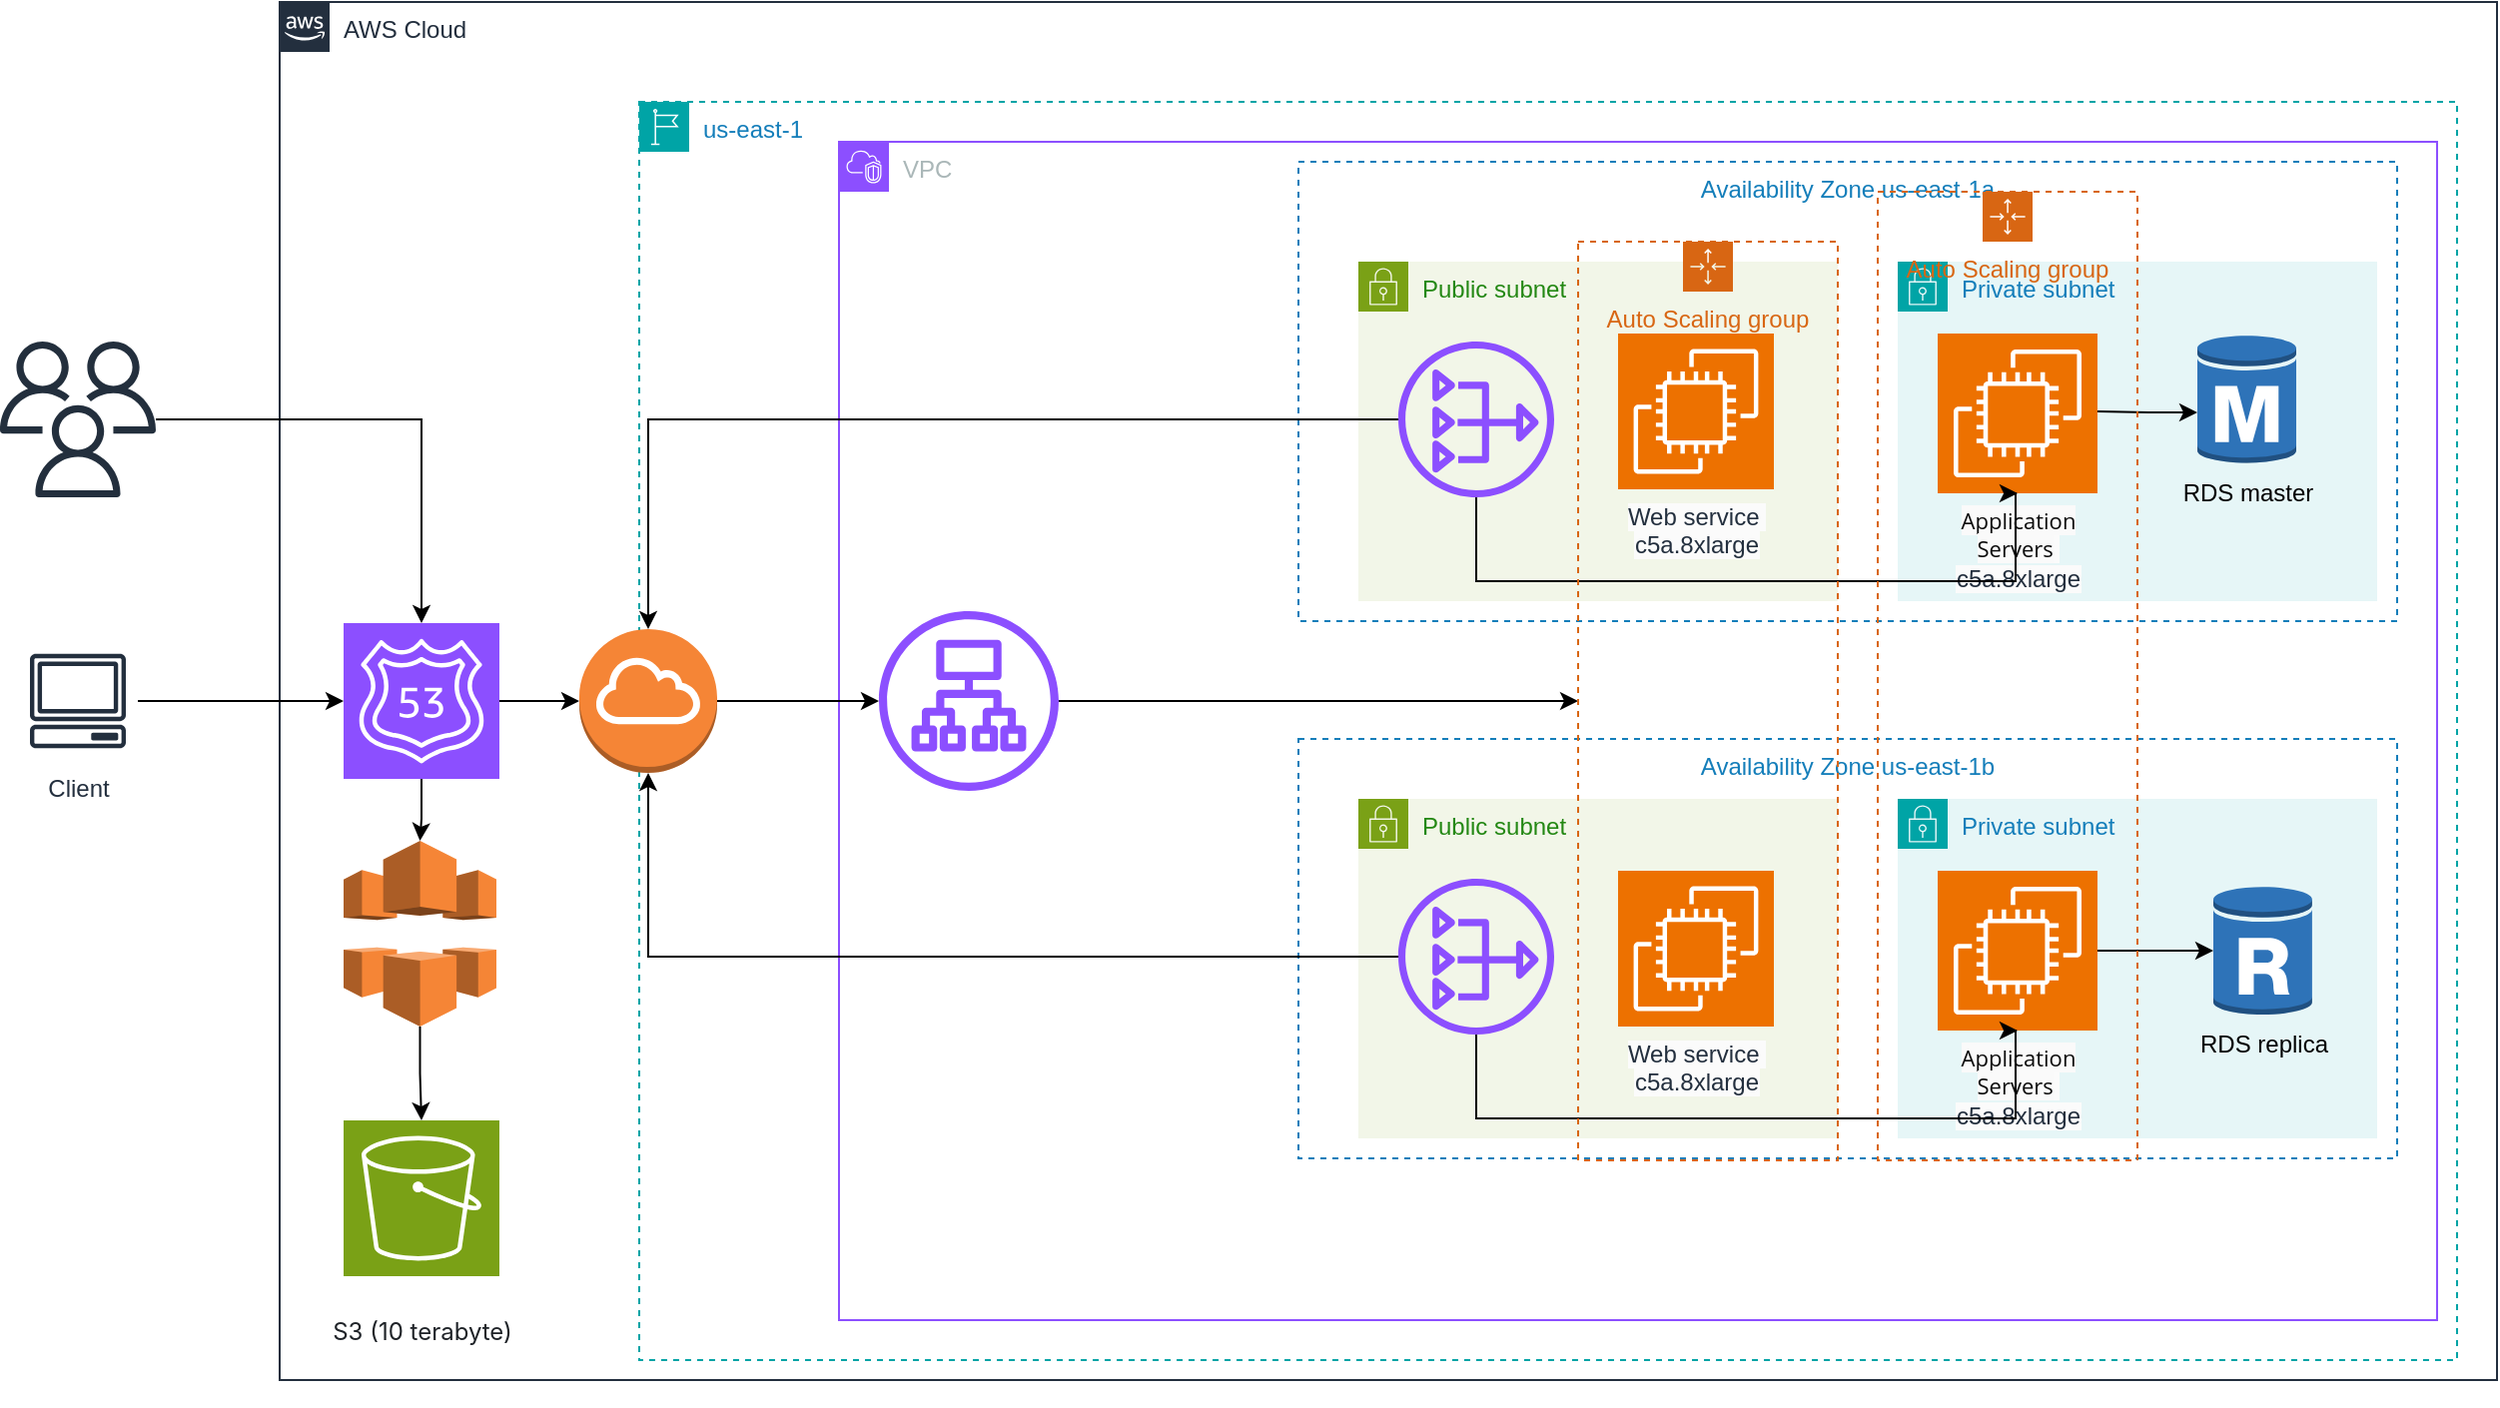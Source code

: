 <mxfile version="24.5.5" type="device">
  <diagram id="Ht1M8jgEwFfnCIfOTk4-" name="Page-1">
    <mxGraphModel dx="1434" dy="926" grid="1" gridSize="10" guides="1" tooltips="1" connect="1" arrows="1" fold="1" page="1" pageScale="1" pageWidth="1169" pageHeight="827" math="0" shadow="0">
      <root>
        <mxCell id="0" />
        <mxCell id="1" parent="0" />
        <mxCell id="B4_wK3r7UxZ_RFMzxxa5-6" value="AWS Cloud" style="points=[[0,0],[0.25,0],[0.5,0],[0.75,0],[1,0],[1,0.25],[1,0.5],[1,0.75],[1,1],[0.75,1],[0.5,1],[0.25,1],[0,1],[0,0.75],[0,0.5],[0,0.25]];outlineConnect=0;gradientColor=none;html=1;whiteSpace=wrap;fontSize=12;fontStyle=0;container=1;pointerEvents=0;collapsible=0;recursiveResize=0;shape=mxgraph.aws4.group;grIcon=mxgraph.aws4.group_aws_cloud_alt;strokeColor=#232F3E;fillColor=none;verticalAlign=top;align=left;spacingLeft=30;fontColor=#232F3E;dashed=0;" vertex="1" parent="1">
          <mxGeometry x="180" y="70" width="1110" height="690" as="geometry" />
        </mxCell>
        <mxCell id="B4_wK3r7UxZ_RFMzxxa5-9" value="us-east-1" style="points=[[0,0],[0.25,0],[0.5,0],[0.75,0],[1,0],[1,0.25],[1,0.5],[1,0.75],[1,1],[0.75,1],[0.5,1],[0.25,1],[0,1],[0,0.75],[0,0.5],[0,0.25]];outlineConnect=0;gradientColor=none;html=1;whiteSpace=wrap;fontSize=12;fontStyle=0;container=1;pointerEvents=0;collapsible=0;recursiveResize=0;shape=mxgraph.aws4.group;grIcon=mxgraph.aws4.group_region;strokeColor=#00A4A6;fillColor=none;verticalAlign=top;align=left;spacingLeft=30;fontColor=#147EBA;dashed=1;" vertex="1" parent="B4_wK3r7UxZ_RFMzxxa5-6">
          <mxGeometry x="180" y="50" width="910" height="630" as="geometry" />
        </mxCell>
        <mxCell id="B4_wK3r7UxZ_RFMzxxa5-14" value="VPC" style="points=[[0,0],[0.25,0],[0.5,0],[0.75,0],[1,0],[1,0.25],[1,0.5],[1,0.75],[1,1],[0.75,1],[0.5,1],[0.25,1],[0,1],[0,0.75],[0,0.5],[0,0.25]];outlineConnect=0;gradientColor=none;html=1;whiteSpace=wrap;fontSize=12;fontStyle=0;container=1;pointerEvents=0;collapsible=0;recursiveResize=0;shape=mxgraph.aws4.group;grIcon=mxgraph.aws4.group_vpc2;strokeColor=#8C4FFF;fillColor=none;verticalAlign=top;align=left;spacingLeft=30;fontColor=#AAB7B8;dashed=0;" vertex="1" parent="B4_wK3r7UxZ_RFMzxxa5-9">
          <mxGeometry x="100" y="20" width="800" height="590" as="geometry" />
        </mxCell>
        <mxCell id="B4_wK3r7UxZ_RFMzxxa5-42" style="edgeStyle=orthogonalEdgeStyle;rounded=0;orthogonalLoop=1;jettySize=auto;html=1;entryX=0;entryY=0.5;entryDx=0;entryDy=0;" edge="1" parent="B4_wK3r7UxZ_RFMzxxa5-14" source="B4_wK3r7UxZ_RFMzxxa5-15" target="B4_wK3r7UxZ_RFMzxxa5-40">
          <mxGeometry relative="1" as="geometry" />
        </mxCell>
        <mxCell id="B4_wK3r7UxZ_RFMzxxa5-15" value="" style="sketch=0;outlineConnect=0;fontColor=#232F3E;gradientColor=none;fillColor=#8C4FFF;strokeColor=none;dashed=0;verticalLabelPosition=bottom;verticalAlign=top;align=center;html=1;fontSize=12;fontStyle=0;aspect=fixed;pointerEvents=1;shape=mxgraph.aws4.application_load_balancer;" vertex="1" parent="B4_wK3r7UxZ_RFMzxxa5-14">
          <mxGeometry x="20" y="235" width="90" height="90" as="geometry" />
        </mxCell>
        <mxCell id="B4_wK3r7UxZ_RFMzxxa5-17" value="Availability Zone us-east-1a" style="fillColor=none;strokeColor=#147EBA;dashed=1;verticalAlign=top;fontStyle=0;fontColor=#147EBA;whiteSpace=wrap;html=1;" vertex="1" parent="B4_wK3r7UxZ_RFMzxxa5-14">
          <mxGeometry x="230" y="10" width="550" height="230" as="geometry" />
        </mxCell>
        <mxCell id="B4_wK3r7UxZ_RFMzxxa5-18" value="Public subnet" style="points=[[0,0],[0.25,0],[0.5,0],[0.75,0],[1,0],[1,0.25],[1,0.5],[1,0.75],[1,1],[0.75,1],[0.5,1],[0.25,1],[0,1],[0,0.75],[0,0.5],[0,0.25]];outlineConnect=0;gradientColor=none;html=1;whiteSpace=wrap;fontSize=12;fontStyle=0;container=1;pointerEvents=0;collapsible=0;recursiveResize=0;shape=mxgraph.aws4.group;grIcon=mxgraph.aws4.group_security_group;grStroke=0;strokeColor=#7AA116;fillColor=#F2F6E8;verticalAlign=top;align=left;spacingLeft=30;fontColor=#248814;dashed=0;" vertex="1" parent="B4_wK3r7UxZ_RFMzxxa5-14">
          <mxGeometry x="260" y="60" width="240" height="170" as="geometry" />
        </mxCell>
        <mxCell id="B4_wK3r7UxZ_RFMzxxa5-24" value="&lt;span style=&quot;color: rgb(35, 47, 62); font-family: Helvetica; font-size: 12px; font-style: normal; font-variant-ligatures: normal; font-variant-caps: normal; font-weight: 400; letter-spacing: normal; orphans: 2; text-align: center; text-indent: 0px; text-transform: none; widows: 2; word-spacing: 0px; -webkit-text-stroke-width: 0px; white-space: nowrap; background-color: rgb(251, 251, 251); text-decoration-thickness: initial; text-decoration-style: initial; text-decoration-color: initial; display: inline !important; float: none;&quot;&gt;Web service&amp;nbsp;&lt;/span&gt;&lt;br style=&quot;forced-color-adjust: none; color: rgb(35, 47, 62); font-family: Helvetica; font-size: 12px; font-style: normal; font-variant-ligatures: normal; font-variant-caps: normal; font-weight: 400; letter-spacing: normal; orphans: 2; text-align: center; text-indent: 0px; text-transform: none; widows: 2; word-spacing: 0px; -webkit-text-stroke-width: 0px; white-space: nowrap; background-color: rgb(251, 251, 251); text-decoration-thickness: initial; text-decoration-style: initial; text-decoration-color: initial;&quot;&gt;&lt;span style=&quot;color: rgb(35, 47, 62); font-family: Helvetica; font-size: 12px; font-style: normal; font-variant-ligatures: normal; font-variant-caps: normal; font-weight: 400; letter-spacing: normal; orphans: 2; text-align: center; text-indent: 0px; text-transform: none; widows: 2; word-spacing: 0px; -webkit-text-stroke-width: 0px; white-space: nowrap; background-color: rgb(251, 251, 251); text-decoration-thickness: initial; text-decoration-style: initial; text-decoration-color: initial; display: inline !important; float: none;&quot;&gt;c5a.8xlarge&lt;/span&gt;&lt;div&gt;&lt;br/&gt;&lt;/div&gt;" style="sketch=0;points=[[0,0,0],[0.25,0,0],[0.5,0,0],[0.75,0,0],[1,0,0],[0,1,0],[0.25,1,0],[0.5,1,0],[0.75,1,0],[1,1,0],[0,0.25,0],[0,0.5,0],[0,0.75,0],[1,0.25,0],[1,0.5,0],[1,0.75,0]];outlineConnect=0;fontColor=#232F3E;fillColor=#ED7100;strokeColor=#ffffff;dashed=0;verticalLabelPosition=bottom;verticalAlign=top;align=center;html=1;fontSize=12;fontStyle=0;aspect=fixed;shape=mxgraph.aws4.resourceIcon;resIcon=mxgraph.aws4.ec2;" vertex="1" parent="B4_wK3r7UxZ_RFMzxxa5-14">
          <mxGeometry x="390" y="96" width="78" height="78" as="geometry" />
        </mxCell>
        <mxCell id="B4_wK3r7UxZ_RFMzxxa5-19" value="" style="sketch=0;outlineConnect=0;fontColor=#232F3E;gradientColor=none;fillColor=#8C4FFF;strokeColor=none;dashed=0;verticalLabelPosition=bottom;verticalAlign=top;align=center;html=1;fontSize=12;fontStyle=0;aspect=fixed;pointerEvents=1;shape=mxgraph.aws4.nat_gateway;" vertex="1" parent="B4_wK3r7UxZ_RFMzxxa5-14">
          <mxGeometry x="280" y="100" width="78" height="78" as="geometry" />
        </mxCell>
        <mxCell id="B4_wK3r7UxZ_RFMzxxa5-25" value="Private subnet" style="points=[[0,0],[0.25,0],[0.5,0],[0.75,0],[1,0],[1,0.25],[1,0.5],[1,0.75],[1,1],[0.75,1],[0.5,1],[0.25,1],[0,1],[0,0.75],[0,0.5],[0,0.25]];outlineConnect=0;gradientColor=none;html=1;whiteSpace=wrap;fontSize=12;fontStyle=0;container=1;pointerEvents=0;collapsible=0;recursiveResize=0;shape=mxgraph.aws4.group;grIcon=mxgraph.aws4.group_security_group;grStroke=0;strokeColor=#00A4A6;fillColor=#E6F6F7;verticalAlign=top;align=left;spacingLeft=30;fontColor=#147EBA;dashed=0;" vertex="1" parent="B4_wK3r7UxZ_RFMzxxa5-14">
          <mxGeometry x="530" y="60" width="240" height="170" as="geometry" />
        </mxCell>
        <mxCell id="B4_wK3r7UxZ_RFMzxxa5-27" value="&lt;span style=&quot;color: rgb(35, 47, 62); font-family: Helvetica; font-size: 12px; font-style: normal; font-variant-ligatures: normal; font-variant-caps: normal; font-weight: 400; letter-spacing: normal; orphans: 2; text-align: center; text-indent: 0px; text-transform: none; widows: 2; word-spacing: 0px; -webkit-text-stroke-width: 0px; white-space: nowrap; background-color: rgb(251, 251, 251); text-decoration-thickness: initial; text-decoration-style: initial; text-decoration-color: initial; display: inline !important; float: none;&quot;&gt;&lt;span style=&quot;color: rgb(11, 11, 11); font-family: &amp;quot;Open Sans&amp;quot;, sans-serif; text-align: left; text-wrap: wrap; background-color: rgb(250, 250, 250); font-size: 11px;&quot;&gt;Application Servers&lt;/span&gt;&amp;nbsp;&lt;/span&gt;&lt;br style=&quot;forced-color-adjust: none; color: rgb(35, 47, 62); font-family: Helvetica; font-size: 12px; font-style: normal; font-variant-ligatures: normal; font-variant-caps: normal; font-weight: 400; letter-spacing: normal; orphans: 2; text-align: center; text-indent: 0px; text-transform: none; widows: 2; word-spacing: 0px; -webkit-text-stroke-width: 0px; white-space: nowrap; background-color: rgb(251, 251, 251); text-decoration-thickness: initial; text-decoration-style: initial; text-decoration-color: initial;&quot;&gt;&lt;span style=&quot;color: rgb(35, 47, 62); font-family: Helvetica; font-size: 12px; font-style: normal; font-variant-ligatures: normal; font-variant-caps: normal; font-weight: 400; letter-spacing: normal; orphans: 2; text-align: center; text-indent: 0px; text-transform: none; widows: 2; word-spacing: 0px; -webkit-text-stroke-width: 0px; white-space: nowrap; background-color: rgb(251, 251, 251); text-decoration-thickness: initial; text-decoration-style: initial; text-decoration-color: initial; display: inline !important; float: none;&quot;&gt;c5a.8xlarge&lt;/span&gt;&lt;div&gt;&lt;br&gt;&lt;/div&gt;" style="sketch=0;points=[[0,0,0],[0.25,0,0],[0.5,0,0],[0.75,0,0],[1,0,0],[0,1,0],[0.25,1,0],[0.5,1,0],[0.75,1,0],[1,1,0],[0,0.25,0],[0,0.5,0],[0,0.75,0],[1,0.25,0],[1,0.5,0],[1,0.75,0]];outlineConnect=0;fontColor=#232F3E;fillColor=#ED7100;strokeColor=#ffffff;dashed=0;verticalLabelPosition=bottom;verticalAlign=top;align=center;html=1;fontSize=12;fontStyle=0;aspect=fixed;shape=mxgraph.aws4.resourceIcon;resIcon=mxgraph.aws4.ec2;" vertex="1" parent="B4_wK3r7UxZ_RFMzxxa5-14">
          <mxGeometry x="550" y="96" width="80" height="80" as="geometry" />
        </mxCell>
        <mxCell id="B4_wK3r7UxZ_RFMzxxa5-28" style="edgeStyle=orthogonalEdgeStyle;rounded=0;orthogonalLoop=1;jettySize=auto;html=1;entryX=0.5;entryY=1;entryDx=0;entryDy=0;entryPerimeter=0;" edge="1" parent="B4_wK3r7UxZ_RFMzxxa5-14" source="B4_wK3r7UxZ_RFMzxxa5-19" target="B4_wK3r7UxZ_RFMzxxa5-27">
          <mxGeometry relative="1" as="geometry">
            <Array as="points">
              <mxPoint x="319" y="220" />
              <mxPoint x="589" y="220" />
            </Array>
          </mxGeometry>
        </mxCell>
        <mxCell id="B4_wK3r7UxZ_RFMzxxa5-29" style="edgeStyle=orthogonalEdgeStyle;rounded=0;orthogonalLoop=1;jettySize=auto;html=1;entryX=0;entryY=0.5;entryDx=0;entryDy=0;entryPerimeter=0;" edge="1" parent="B4_wK3r7UxZ_RFMzxxa5-14">
          <mxGeometry relative="1" as="geometry">
            <mxPoint x="630" y="135" as="sourcePoint" />
            <mxPoint x="680" y="135.5" as="targetPoint" />
          </mxGeometry>
        </mxCell>
        <mxCell id="B4_wK3r7UxZ_RFMzxxa5-31" value="Availability Zone us-east-1b" style="fillColor=none;strokeColor=#147EBA;dashed=1;verticalAlign=top;fontStyle=0;fontColor=#147EBA;whiteSpace=wrap;html=1;" vertex="1" parent="B4_wK3r7UxZ_RFMzxxa5-14">
          <mxGeometry x="230" y="299" width="550" height="210" as="geometry" />
        </mxCell>
        <mxCell id="B4_wK3r7UxZ_RFMzxxa5-32" value="Public subnet" style="points=[[0,0],[0.25,0],[0.5,0],[0.75,0],[1,0],[1,0.25],[1,0.5],[1,0.75],[1,1],[0.75,1],[0.5,1],[0.25,1],[0,1],[0,0.75],[0,0.5],[0,0.25]];outlineConnect=0;gradientColor=none;html=1;whiteSpace=wrap;fontSize=12;fontStyle=0;container=1;pointerEvents=0;collapsible=0;recursiveResize=0;shape=mxgraph.aws4.group;grIcon=mxgraph.aws4.group_security_group;grStroke=0;strokeColor=#7AA116;fillColor=#F2F6E8;verticalAlign=top;align=left;spacingLeft=30;fontColor=#248814;dashed=0;" vertex="1" parent="B4_wK3r7UxZ_RFMzxxa5-14">
          <mxGeometry x="260" y="329" width="240" height="170" as="geometry" />
        </mxCell>
        <mxCell id="B4_wK3r7UxZ_RFMzxxa5-33" value="&lt;span style=&quot;color: rgb(35, 47, 62); font-family: Helvetica; font-size: 12px; font-style: normal; font-variant-ligatures: normal; font-variant-caps: normal; font-weight: 400; letter-spacing: normal; orphans: 2; text-align: center; text-indent: 0px; text-transform: none; widows: 2; word-spacing: 0px; -webkit-text-stroke-width: 0px; white-space: nowrap; background-color: rgb(251, 251, 251); text-decoration-thickness: initial; text-decoration-style: initial; text-decoration-color: initial; display: inline !important; float: none;&quot;&gt;Web service&amp;nbsp;&lt;/span&gt;&lt;br style=&quot;forced-color-adjust: none; color: rgb(35, 47, 62); font-family: Helvetica; font-size: 12px; font-style: normal; font-variant-ligatures: normal; font-variant-caps: normal; font-weight: 400; letter-spacing: normal; orphans: 2; text-align: center; text-indent: 0px; text-transform: none; widows: 2; word-spacing: 0px; -webkit-text-stroke-width: 0px; white-space: nowrap; background-color: rgb(251, 251, 251); text-decoration-thickness: initial; text-decoration-style: initial; text-decoration-color: initial;&quot;&gt;&lt;span style=&quot;color: rgb(35, 47, 62); font-family: Helvetica; font-size: 12px; font-style: normal; font-variant-ligatures: normal; font-variant-caps: normal; font-weight: 400; letter-spacing: normal; orphans: 2; text-align: center; text-indent: 0px; text-transform: none; widows: 2; word-spacing: 0px; -webkit-text-stroke-width: 0px; white-space: nowrap; background-color: rgb(251, 251, 251); text-decoration-thickness: initial; text-decoration-style: initial; text-decoration-color: initial; display: inline !important; float: none;&quot;&gt;c5a.8xlarge&lt;/span&gt;&lt;div&gt;&lt;br/&gt;&lt;/div&gt;" style="sketch=0;points=[[0,0,0],[0.25,0,0],[0.5,0,0],[0.75,0,0],[1,0,0],[0,1,0],[0.25,1,0],[0.5,1,0],[0.75,1,0],[1,1,0],[0,0.25,0],[0,0.5,0],[0,0.75,0],[1,0.25,0],[1,0.5,0],[1,0.75,0]];outlineConnect=0;fontColor=#232F3E;fillColor=#ED7100;strokeColor=#ffffff;dashed=0;verticalLabelPosition=bottom;verticalAlign=top;align=center;html=1;fontSize=12;fontStyle=0;aspect=fixed;shape=mxgraph.aws4.resourceIcon;resIcon=mxgraph.aws4.ec2;" vertex="1" parent="B4_wK3r7UxZ_RFMzxxa5-14">
          <mxGeometry x="390" y="365" width="78" height="78" as="geometry" />
        </mxCell>
        <mxCell id="B4_wK3r7UxZ_RFMzxxa5-34" value="" style="sketch=0;outlineConnect=0;fontColor=#232F3E;gradientColor=none;fillColor=#8C4FFF;strokeColor=none;dashed=0;verticalLabelPosition=bottom;verticalAlign=top;align=center;html=1;fontSize=12;fontStyle=0;aspect=fixed;pointerEvents=1;shape=mxgraph.aws4.nat_gateway;" vertex="1" parent="B4_wK3r7UxZ_RFMzxxa5-14">
          <mxGeometry x="280" y="369" width="78" height="78" as="geometry" />
        </mxCell>
        <mxCell id="B4_wK3r7UxZ_RFMzxxa5-35" value="Private subnet" style="points=[[0,0],[0.25,0],[0.5,0],[0.75,0],[1,0],[1,0.25],[1,0.5],[1,0.75],[1,1],[0.75,1],[0.5,1],[0.25,1],[0,1],[0,0.75],[0,0.5],[0,0.25]];outlineConnect=0;gradientColor=none;html=1;whiteSpace=wrap;fontSize=12;fontStyle=0;container=1;pointerEvents=0;collapsible=0;recursiveResize=0;shape=mxgraph.aws4.group;grIcon=mxgraph.aws4.group_security_group;grStroke=0;strokeColor=#00A4A6;fillColor=#E6F6F7;verticalAlign=top;align=left;spacingLeft=30;fontColor=#147EBA;dashed=0;" vertex="1" parent="B4_wK3r7UxZ_RFMzxxa5-14">
          <mxGeometry x="530" y="329" width="240" height="170" as="geometry" />
        </mxCell>
        <mxCell id="B4_wK3r7UxZ_RFMzxxa5-52" style="edgeStyle=orthogonalEdgeStyle;rounded=0;orthogonalLoop=1;jettySize=auto;html=1;" edge="1" parent="B4_wK3r7UxZ_RFMzxxa5-14" source="B4_wK3r7UxZ_RFMzxxa5-36" target="B4_wK3r7UxZ_RFMzxxa5-47">
          <mxGeometry relative="1" as="geometry" />
        </mxCell>
        <mxCell id="B4_wK3r7UxZ_RFMzxxa5-36" value="&lt;span style=&quot;color: rgb(35, 47, 62); font-family: Helvetica; font-size: 12px; font-style: normal; font-variant-ligatures: normal; font-variant-caps: normal; font-weight: 400; letter-spacing: normal; orphans: 2; text-align: center; text-indent: 0px; text-transform: none; widows: 2; word-spacing: 0px; -webkit-text-stroke-width: 0px; white-space: nowrap; background-color: rgb(251, 251, 251); text-decoration-thickness: initial; text-decoration-style: initial; text-decoration-color: initial; display: inline !important; float: none;&quot;&gt;&lt;span style=&quot;color: rgb(11, 11, 11); font-family: &amp;quot;Open Sans&amp;quot;, sans-serif; font-size: 11px; text-align: left; text-wrap: wrap; background-color: rgb(250, 250, 250);&quot;&gt;Application Servers&lt;/span&gt;&amp;nbsp;&lt;/span&gt;&lt;br style=&quot;forced-color-adjust: none; color: rgb(35, 47, 62); font-family: Helvetica; font-size: 12px; font-style: normal; font-variant-ligatures: normal; font-variant-caps: normal; font-weight: 400; letter-spacing: normal; orphans: 2; text-align: center; text-indent: 0px; text-transform: none; widows: 2; word-spacing: 0px; -webkit-text-stroke-width: 0px; white-space: nowrap; background-color: rgb(251, 251, 251); text-decoration-thickness: initial; text-decoration-style: initial; text-decoration-color: initial;&quot;&gt;&lt;span style=&quot;color: rgb(35, 47, 62); font-family: Helvetica; font-size: 12px; font-style: normal; font-variant-ligatures: normal; font-variant-caps: normal; font-weight: 400; letter-spacing: normal; orphans: 2; text-align: center; text-indent: 0px; text-transform: none; widows: 2; word-spacing: 0px; -webkit-text-stroke-width: 0px; white-space: nowrap; background-color: rgb(251, 251, 251); text-decoration-thickness: initial; text-decoration-style: initial; text-decoration-color: initial; display: inline !important; float: none;&quot;&gt;c5a.8xlarge&lt;/span&gt;&lt;div&gt;&lt;br&gt;&lt;/div&gt;" style="sketch=0;points=[[0,0,0],[0.25,0,0],[0.5,0,0],[0.75,0,0],[1,0,0],[0,1,0],[0.25,1,0],[0.5,1,0],[0.75,1,0],[1,1,0],[0,0.25,0],[0,0.5,0],[0,0.75,0],[1,0.25,0],[1,0.5,0],[1,0.75,0]];outlineConnect=0;fontColor=#232F3E;fillColor=#ED7100;strokeColor=#ffffff;dashed=0;verticalLabelPosition=bottom;verticalAlign=top;align=center;html=1;fontSize=12;fontStyle=0;aspect=fixed;shape=mxgraph.aws4.resourceIcon;resIcon=mxgraph.aws4.ec2;" vertex="1" parent="B4_wK3r7UxZ_RFMzxxa5-14">
          <mxGeometry x="550" y="365" width="80" height="80" as="geometry" />
        </mxCell>
        <mxCell id="B4_wK3r7UxZ_RFMzxxa5-38" style="edgeStyle=orthogonalEdgeStyle;rounded=0;orthogonalLoop=1;jettySize=auto;html=1;entryX=0.5;entryY=1;entryDx=0;entryDy=0;entryPerimeter=0;" edge="1" parent="B4_wK3r7UxZ_RFMzxxa5-14" source="B4_wK3r7UxZ_RFMzxxa5-34" target="B4_wK3r7UxZ_RFMzxxa5-36">
          <mxGeometry relative="1" as="geometry">
            <Array as="points">
              <mxPoint x="319" y="489" />
              <mxPoint x="589" y="489" />
            </Array>
          </mxGeometry>
        </mxCell>
        <mxCell id="B4_wK3r7UxZ_RFMzxxa5-40" value="Auto Scaling group" style="points=[[0,0],[0.25,0],[0.5,0],[0.75,0],[1,0],[1,0.25],[1,0.5],[1,0.75],[1,1],[0.75,1],[0.5,1],[0.25,1],[0,1],[0,0.75],[0,0.5],[0,0.25]];outlineConnect=0;gradientColor=none;html=1;whiteSpace=wrap;fontSize=12;fontStyle=0;container=1;pointerEvents=0;collapsible=0;recursiveResize=0;shape=mxgraph.aws4.groupCenter;grIcon=mxgraph.aws4.group_auto_scaling_group;grStroke=1;strokeColor=#D86613;fillColor=none;verticalAlign=top;align=center;fontColor=#D86613;dashed=1;spacingTop=25;" vertex="1" parent="B4_wK3r7UxZ_RFMzxxa5-14">
          <mxGeometry x="370" y="50" width="130" height="460" as="geometry" />
        </mxCell>
        <mxCell id="B4_wK3r7UxZ_RFMzxxa5-41" value="Auto Scaling group" style="points=[[0,0],[0.25,0],[0.5,0],[0.75,0],[1,0],[1,0.25],[1,0.5],[1,0.75],[1,1],[0.75,1],[0.5,1],[0.25,1],[0,1],[0,0.75],[0,0.5],[0,0.25]];outlineConnect=0;gradientColor=none;html=1;whiteSpace=wrap;fontSize=12;fontStyle=0;container=1;pointerEvents=0;collapsible=0;recursiveResize=0;shape=mxgraph.aws4.groupCenter;grIcon=mxgraph.aws4.group_auto_scaling_group;grStroke=1;strokeColor=#D86613;fillColor=none;verticalAlign=top;align=center;fontColor=#D86613;dashed=1;spacingTop=25;" vertex="1" parent="B4_wK3r7UxZ_RFMzxxa5-14">
          <mxGeometry x="520" y="25" width="130" height="485" as="geometry" />
        </mxCell>
        <mxCell id="B4_wK3r7UxZ_RFMzxxa5-47" value="RDS replica" style="outlineConnect=0;dashed=0;verticalLabelPosition=bottom;verticalAlign=top;align=center;html=1;shape=mxgraph.aws3.rds_db_instance_read_replica;fillColor=#2E73B8;gradientColor=none;" vertex="1" parent="B4_wK3r7UxZ_RFMzxxa5-14">
          <mxGeometry x="688" y="372" width="49.5" height="66" as="geometry" />
        </mxCell>
        <mxCell id="B4_wK3r7UxZ_RFMzxxa5-48" value="RDS master" style="outlineConnect=0;dashed=0;verticalLabelPosition=bottom;verticalAlign=top;align=center;html=1;shape=mxgraph.aws3.rds_db_instance;fillColor=#2E73B8;gradientColor=none;" vertex="1" parent="B4_wK3r7UxZ_RFMzxxa5-14">
          <mxGeometry x="680" y="96" width="49.5" height="66" as="geometry" />
        </mxCell>
        <mxCell id="B4_wK3r7UxZ_RFMzxxa5-54" style="edgeStyle=orthogonalEdgeStyle;rounded=0;orthogonalLoop=1;jettySize=auto;html=1;" edge="1" parent="B4_wK3r7UxZ_RFMzxxa5-9" source="B4_wK3r7UxZ_RFMzxxa5-13" target="B4_wK3r7UxZ_RFMzxxa5-15">
          <mxGeometry relative="1" as="geometry" />
        </mxCell>
        <mxCell id="B4_wK3r7UxZ_RFMzxxa5-13" value="" style="outlineConnect=0;dashed=0;verticalLabelPosition=bottom;verticalAlign=top;align=center;html=1;shape=mxgraph.aws3.internet_gateway;fillColor=#F58536;gradientColor=none;" vertex="1" parent="B4_wK3r7UxZ_RFMzxxa5-9">
          <mxGeometry x="-30" y="264" width="69" height="72" as="geometry" />
        </mxCell>
        <mxCell id="B4_wK3r7UxZ_RFMzxxa5-55" style="edgeStyle=orthogonalEdgeStyle;rounded=0;orthogonalLoop=1;jettySize=auto;html=1;" edge="1" parent="B4_wK3r7UxZ_RFMzxxa5-9" source="B4_wK3r7UxZ_RFMzxxa5-19" target="B4_wK3r7UxZ_RFMzxxa5-13">
          <mxGeometry relative="1" as="geometry" />
        </mxCell>
        <mxCell id="B4_wK3r7UxZ_RFMzxxa5-56" style="edgeStyle=orthogonalEdgeStyle;rounded=0;orthogonalLoop=1;jettySize=auto;html=1;" edge="1" parent="B4_wK3r7UxZ_RFMzxxa5-9" source="B4_wK3r7UxZ_RFMzxxa5-34" target="B4_wK3r7UxZ_RFMzxxa5-13">
          <mxGeometry relative="1" as="geometry" />
        </mxCell>
        <mxCell id="B4_wK3r7UxZ_RFMzxxa5-10" value="" style="sketch=0;points=[[0,0,0],[0.25,0,0],[0.5,0,0],[0.75,0,0],[1,0,0],[0,1,0],[0.25,1,0],[0.5,1,0],[0.75,1,0],[1,1,0],[0,0.25,0],[0,0.5,0],[0,0.75,0],[1,0.25,0],[1,0.5,0],[1,0.75,0]];outlineConnect=0;fontColor=#232F3E;fillColor=#8C4FFF;strokeColor=#ffffff;dashed=0;verticalLabelPosition=bottom;verticalAlign=top;align=center;html=1;fontSize=12;fontStyle=0;aspect=fixed;shape=mxgraph.aws4.resourceIcon;resIcon=mxgraph.aws4.route_53;" vertex="1" parent="B4_wK3r7UxZ_RFMzxxa5-6">
          <mxGeometry x="32" y="311" width="78" height="78" as="geometry" />
        </mxCell>
        <mxCell id="B4_wK3r7UxZ_RFMzxxa5-11" value="" style="outlineConnect=0;dashed=0;verticalLabelPosition=bottom;verticalAlign=top;align=center;html=1;shape=mxgraph.aws3.cloudfront;fillColor=#F58536;gradientColor=none;" vertex="1" parent="B4_wK3r7UxZ_RFMzxxa5-6">
          <mxGeometry x="32" y="420" width="76.5" height="93" as="geometry" />
        </mxCell>
        <mxCell id="B4_wK3r7UxZ_RFMzxxa5-12" value="&#xa;&lt;span style=&quot;color: rgb(31, 35, 40); font-family: -apple-system, BlinkMacSystemFont, &amp;quot;Segoe UI&amp;quot;, &amp;quot;Noto Sans&amp;quot;, Helvetica, Arial, sans-serif, &amp;quot;Apple Color Emoji&amp;quot;, &amp;quot;Segoe UI Emoji&amp;quot;; font-size: 12px; font-style: normal; font-variant-ligatures: normal; font-variant-caps: normal; font-weight: 400; letter-spacing: normal; orphans: 2; text-align: start; text-indent: 0px; text-transform: none; widows: 2; word-spacing: 0px; -webkit-text-stroke-width: 0px; white-space: nowrap; background-color: rgb(255, 255, 255); text-decoration-thickness: initial; text-decoration-style: initial; text-decoration-color: initial; display: inline !important; float: none;&quot;&gt;S3 (10 terabyte)&lt;/span&gt;&#xa;&#xa;" style="sketch=0;points=[[0,0,0],[0.25,0,0],[0.5,0,0],[0.75,0,0],[1,0,0],[0,1,0],[0.25,1,0],[0.5,1,0],[0.75,1,0],[1,1,0],[0,0.25,0],[0,0.5,0],[0,0.75,0],[1,0.25,0],[1,0.5,0],[1,0.75,0]];outlineConnect=0;fontColor=#232F3E;fillColor=#7AA116;strokeColor=#ffffff;dashed=0;verticalLabelPosition=bottom;verticalAlign=top;align=center;html=1;fontSize=12;fontStyle=0;aspect=fixed;shape=mxgraph.aws4.resourceIcon;resIcon=mxgraph.aws4.s3;" vertex="1" parent="B4_wK3r7UxZ_RFMzxxa5-6">
          <mxGeometry x="32" y="560" width="78" height="78" as="geometry" />
        </mxCell>
        <mxCell id="B4_wK3r7UxZ_RFMzxxa5-45" style="edgeStyle=orthogonalEdgeStyle;rounded=0;orthogonalLoop=1;jettySize=auto;html=1;entryX=0.5;entryY=0;entryDx=0;entryDy=0;entryPerimeter=0;" edge="1" parent="B4_wK3r7UxZ_RFMzxxa5-6" source="B4_wK3r7UxZ_RFMzxxa5-10" target="B4_wK3r7UxZ_RFMzxxa5-11">
          <mxGeometry relative="1" as="geometry" />
        </mxCell>
        <mxCell id="B4_wK3r7UxZ_RFMzxxa5-46" style="edgeStyle=orthogonalEdgeStyle;rounded=0;orthogonalLoop=1;jettySize=auto;html=1;entryX=0.5;entryY=0;entryDx=0;entryDy=0;entryPerimeter=0;" edge="1" parent="B4_wK3r7UxZ_RFMzxxa5-6" source="B4_wK3r7UxZ_RFMzxxa5-11" target="B4_wK3r7UxZ_RFMzxxa5-12">
          <mxGeometry relative="1" as="geometry" />
        </mxCell>
        <mxCell id="B4_wK3r7UxZ_RFMzxxa5-53" style="edgeStyle=orthogonalEdgeStyle;rounded=0;orthogonalLoop=1;jettySize=auto;html=1;entryX=0;entryY=0.5;entryDx=0;entryDy=0;entryPerimeter=0;" edge="1" parent="B4_wK3r7UxZ_RFMzxxa5-6" source="B4_wK3r7UxZ_RFMzxxa5-10" target="B4_wK3r7UxZ_RFMzxxa5-13">
          <mxGeometry relative="1" as="geometry" />
        </mxCell>
        <mxCell id="B4_wK3r7UxZ_RFMzxxa5-57" style="edgeStyle=orthogonalEdgeStyle;rounded=0;orthogonalLoop=1;jettySize=auto;html=1;" edge="1" parent="1" source="B4_wK3r7UxZ_RFMzxxa5-7" target="B4_wK3r7UxZ_RFMzxxa5-10">
          <mxGeometry relative="1" as="geometry" />
        </mxCell>
        <mxCell id="B4_wK3r7UxZ_RFMzxxa5-7" value="" style="sketch=0;outlineConnect=0;fontColor=#232F3E;gradientColor=none;fillColor=#232F3D;strokeColor=none;dashed=0;verticalLabelPosition=bottom;verticalAlign=top;align=center;html=1;fontSize=12;fontStyle=0;aspect=fixed;pointerEvents=1;shape=mxgraph.aws4.users;" vertex="1" parent="1">
          <mxGeometry x="40" y="240" width="78" height="78" as="geometry" />
        </mxCell>
        <mxCell id="B4_wK3r7UxZ_RFMzxxa5-8" value="Client" style="sketch=0;outlineConnect=0;fontColor=#232F3E;gradientColor=none;strokeColor=#232F3E;fillColor=#ffffff;dashed=0;verticalLabelPosition=bottom;verticalAlign=top;align=center;html=1;fontSize=12;fontStyle=0;aspect=fixed;shape=mxgraph.aws4.resourceIcon;resIcon=mxgraph.aws4.client;" vertex="1" parent="1">
          <mxGeometry x="49" y="390" width="60" height="60" as="geometry" />
        </mxCell>
        <mxCell id="B4_wK3r7UxZ_RFMzxxa5-44" style="edgeStyle=orthogonalEdgeStyle;rounded=0;orthogonalLoop=1;jettySize=auto;html=1;entryX=0;entryY=0.5;entryDx=0;entryDy=0;entryPerimeter=0;" edge="1" parent="1" source="B4_wK3r7UxZ_RFMzxxa5-8" target="B4_wK3r7UxZ_RFMzxxa5-10">
          <mxGeometry relative="1" as="geometry" />
        </mxCell>
      </root>
    </mxGraphModel>
  </diagram>
</mxfile>
